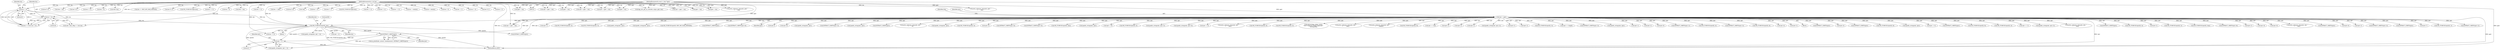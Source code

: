 digraph "0_tcpdump_af2cf04a9394c1a56227c2289ae8da262828294a@pointer" {
"1000411" [label="(Call,tptr + 2)"];
"1000407" [label="(Call,EXTRACT_16BITS(tptr))"];
"1000143" [label="(Call,tptr = pptr)"];
"1000128" [label="(MethodParameterIn,const u_char *pptr)"];
"1000386" [label="(Call,ND_TCHECK2(tptr[0], len))"];
"1000374" [label="(Call,len != 6)"];
"1000129" [label="(MethodParameterIn,u_int len)"];
"1000377" [label="(Call,len != 8)"];
"1002110" [label="(Call,tptr-3)"];
"1002266" [label="(Call,tptr+6)"];
"1002498" [label="(Call,ipaddr_string(ndo, tptr))"];
"1002261" [label="(Call,EXTRACT_32BITS(tptr+2))"];
"1000568" [label="(Call,ipaddr_string(ndo, tptr))"];
"1002429" [label="(Call,tlen = len)"];
"1000494" [label="(Call,EXTRACT_32BITS(tptr))"];
"1002397" [label="(Call,print_unknown_data(ndo, tptr, \"\n\t      \", 8))"];
"1000332" [label="(Call,ipaddr_string(ndo, tptr))"];
"1000322" [label="(Call,ND_TCHECK2(tptr[0], 4))"];
"1002219" [label="(Call,tptr+4)"];
"1002376" [label="(Call,EXTRACT_16BITS(tptr+4))"];
"1002218" [label="(Call,EXTRACT_32BITS(tptr+4))"];
"1000147" [label="(Identifier,tlen)"];
"1001092" [label="(Call,ND_TCHECK2(tptr[0], tlen))"];
"1002535" [label="(Call,ipaddr_string(ndo, tptr))"];
"1000207" [label="(Call,tptr < pptr + len)"];
"1002406" [label="(Call,tptr +=8)"];
"1000348" [label="(Call,ND_TCHECK2(tptr[0], 4))"];
"1002238" [label="(Call,ipaddr_string(ndo, tptr+2))"];
"1002222" [label="(Call,ipaddr_string(ndo, tptr+4))"];
"1000543" [label="(Call,tptr +=4)"];
"1001634" [label="(Call,print_unknown_data(ndo, tptr, \"\n\t    \", tlen))"];
"1002487" [label="(Call,ND_TCHECK2(tptr[0], 8))"];
"1002140" [label="(Call,pptr + len)"];
"1000487" [label="(Call,ND_TCHECK2(tptr[0], 4))"];
"1000171" [label="(Call,tok2str(bgp_origin_values,\n\t\t\t\t\t\t\"Unknown Origin Typecode\",\n\t\t\t\t\t\ttptr[0]))"];
"1002571" [label="(Call,print_unknown_data(ndo, tptr, \"\n\t      \", tlen))"];
"1000413" [label="(Literal,2)"];
"1002654" [label="(Call,print_unknown_data(ndo, tptr,\"\n\t      \", length))"];
"1000129" [label="(MethodParameterIn,u_int len)"];
"1002466" [label="(Call,ND_TCHECK2(tptr[0], 8))"];
"1001116" [label="(Call,tptr += tlen)"];
"1002373" [label="(Call,tptr+3)"];
"1002451" [label="(Call,tptr+2)"];
"1000472" [label="(Call,len % 4)"];
"1002368" [label="(Call,tptr+2)"];
"1002892" [label="(Call,len > 12)"];
"1002303" [label="(Call,ipaddr_string(ndo, tptr+2))"];
"1002692" [label="(Call,len -=4)"];
"1002921" [label="(Call,print_unknown_data(ndo, pptr, \"\n\t    \", len))"];
"1002276" [label="(Call,tptr+2)"];
"1002319" [label="(Call,tptr+2)"];
"1000616" [label="(Call,ND_TCHECK2(tptr[0], 3))"];
"1002659" [label="(Call,tptr += length)"];
"1002275" [label="(Call,EXTRACT_32BITS(tptr+2))"];
"1000146" [label="(Call,tlen=len)"];
"1000377" [label="(Call,len != 8)"];
"1002518" [label="(Call,ipaddr_string(ndo, tptr))"];
"1002601" [label="(Call,tptr+1)"];
"1002388" [label="(Call,tptr+2)"];
"1001699" [label="(Call,len == BGP_MP_NLRI_MINSIZE)"];
"1002851" [label="(Call,len % 12)"];
"1002905" [label="(Call,ND_TCHECK2(*pptr,len))"];
"1002350" [label="(Call,tptr+6)"];
"1002848" [label="(Call,len == 0)"];
"1002600" [label="(Call,EXTRACT_16BITS(tptr+1))"];
"1002508" [label="(Call,ND_TCHECK2(tptr[0], 4))"];
"1000393" [label="(Identifier,len)"];
"1002940" [label="(Call,print_unknown_data(ndo, pptr, \"\n\t    \", len))"];
"1002950" [label="(MethodReturn,RET)"];
"1002450" [label="(Call,EXTRACT_24BITS(tptr+2))"];
"1000144" [label="(Identifier,tptr)"];
"1002673" [label="(Call,len < 4)"];
"1000446" [label="(Call,ND_TCHECK2(tptr[0], 8))"];
"1002581" [label="(Call,tlen = len)"];
"1000128" [label="(MethodParameterIn,const u_char *pptr)"];
"1000407" [label="(Call,EXTRACT_16BITS(tptr))"];
"1000313" [label="(Call,len != 4)"];
"1002224" [label="(Call,tptr+4)"];
"1002841" [label="(Call,len -= alen)"];
"1002305" [label="(Call,tptr+2)"];
"1000131" [label="(Block,)"];
"1000429" [label="(Call,ipaddr_string(ndo, tptr + 4))"];
"1002928" [label="(Call,ndo->ndo_vflag > 1 && len)"];
"1000462" [label="(Call,EXTRACT_32BITS(tptr))"];
"1002377" [label="(Call,tptr+4)"];
"1000358" [label="(Call,EXTRACT_32BITS(tptr))"];
"1000143" [label="(Call,tptr = pptr)"];
"1002155" [label="(Call,len % 8)"];
"1002544" [label="(Call,ND_TCHECK2(tptr[0], 8))"];
"1002477" [label="(Call,ipaddr_string(ndo, tptr))"];
"1002455" [label="(Call,tptr +=5)"];
"1000376" [label="(Literal,6)"];
"1001666" [label="(Call,EXTRACT_16BITS(tptr))"];
"1000191" [label="(Call,!len)"];
"1002524" [label="(Call,ND_TCHECK2(tptr[0], 8))"];
"1000392" [label="(Call,len == 6)"];
"1000558" [label="(Call,ND_TCHECK2(tptr[0], 4))"];
"1002604" [label="(Call,tptr += 3)"];
"1001188" [label="(Call,pptr + len)"];
"1001710" [label="(Call,tptr < pptr + len)"];
"1002317" [label="(Call,ipaddr_string(ndo, tptr+2))"];
"1002138" [label="(Call,tptr = pptr + len)"];
"1000683" [label="(Call,print_unknown_data(ndo, tptr, \"\n\t    \", tlen))"];
"1002879" [label="(Call,EXTRACT_32BITS(tptr))"];
"1000375" [label="(Identifier,len)"];
"1000363" [label="(Call,len != 0)"];
"1000588" [label="(Call,ND_TCHECK2(tptr[0], 4))"];
"1002240" [label="(Call,tptr+2)"];
"1000154" [label="(Call,len != 1)"];
"1002414" [label="(Call,ND_TCHECK2(tptr[0], 5))"];
"1002936" [label="(Call,ND_TCHECK2(*pptr,len))"];
"1000379" [label="(Literal,8)"];
"1000664" [label="(Call,ND_TCHECK2(tptr[0], tlen))"];
"1002243" [label="(Call,EXTRACT_16BITS(tptr+6))"];
"1000411" [label="(Call,tptr + 2)"];
"1002214" [label="(Call,tptr+2)"];
"1002244" [label="(Call,tptr+6)"];
"1000339" [label="(Call,len != 4)"];
"1002344" [label="(Call,tptr+6)"];
"1001111" [label="(Call,print_unknown_data(ndo, tptr, \"\n\t    \", tlen))"];
"1000549" [label="(Call,len != 4)"];
"1000623" [label="(Call,EXTRACT_16BITS(tptr))"];
"1000412" [label="(Identifier,tptr)"];
"1002900" [label="(Call,len -= 12)"];
"1000431" [label="(Call,tptr + 4)"];
"1000201" [label="(Call,bgp_attr_get_as_size(ndo, atype, pptr, len))"];
"1001712" [label="(Call,pptr + len)"];
"1002750" [label="(Call,len -= alenlen)"];
"1002327" [label="(Call,tptr+6)"];
"1002738" [label="(Call,len < alenlen)"];
"1000390" [label="(Identifier,len)"];
"1002865" [label="(Call,len > 0)"];
"1001644" [label="(Call,pptr + len)"];
"1002262" [label="(Call,tptr+2)"];
"1001642" [label="(Call,tptr = pptr + len)"];
"1000373" [label="(Call,len != 6 && len != 8)"];
"1002387" [label="(Call,EXTRACT_16BITS(tptr+2))"];
"1002687" [label="(Call,EXTRACT_32BITS(tptr))"];
"1002724" [label="(Call,len -= 2)"];
"1002334" [label="(Call,tptr+7)"];
"1000437" [label="(Call,len != 8)"];
"1002170" [label="(Call,ND_TCHECK2(tptr[0], 2))"];
"1002213" [label="(Call,EXTRACT_16BITS(tptr+2))"];
"1000387" [label="(Call,tptr[0])"];
"1000386" [label="(Call,ND_TCHECK2(tptr[0], len))"];
"1000408" [label="(Identifier,tptr)"];
"1002422" [label="(Call,tptr+1)"];
"1002667" [label="(Call,ND_TCHECK2(tptr[0], 4))"];
"1000427" [label="(Call,EXTRACT_32BITS(tptr))"];
"1000209" [label="(Call,pptr + len)"];
"1000151" [label="(Block,)"];
"1000181" [label="(Call,len % 2)"];
"1001186" [label="(Call,tptr < pptr + len)"];
"1002589" [label="(Call,ND_TCHECK2(tptr[0], 3))"];
"1000374" [label="(Call,len != 6)"];
"1002707" [label="(Call,len < 2)"];
"1002555" [label="(Call,ipaddr_string(ndo, tptr))"];
"1000599" [label="(Call,ipaddr_string(ndo, tptr))"];
"1000402" [label="(Call,as_printf(ndo, astostr, sizeof(astostr), EXTRACT_16BITS(tptr)))"];
"1000574" [label="(Call,len % 4)"];
"1001659" [label="(Call,ND_TCHECK2(tptr[0], BGP_MP_NLRI_MINSIZE))"];
"1002177" [label="(Call,EXTRACT_16BITS(tptr))"];
"1002265" [label="(Call,EXTRACT_16BITS(tptr+6))"];
"1000409" [label="(Call,ipaddr_string(ndo, tptr + 2))"];
"1000378" [label="(Identifier,len)"];
"1000145" [label="(Identifier,pptr)"];
"1000411" -> "1000409"  [label="AST: "];
"1000411" -> "1000413"  [label="CFG: "];
"1000412" -> "1000411"  [label="AST: "];
"1000413" -> "1000411"  [label="AST: "];
"1000409" -> "1000411"  [label="CFG: "];
"1000411" -> "1002950"  [label="DDG: tptr"];
"1000407" -> "1000411"  [label="DDG: tptr"];
"1000386" -> "1000411"  [label="DDG: tptr[0]"];
"1000407" -> "1000402"  [label="AST: "];
"1000407" -> "1000408"  [label="CFG: "];
"1000408" -> "1000407"  [label="AST: "];
"1000402" -> "1000407"  [label="CFG: "];
"1000407" -> "1000402"  [label="DDG: tptr"];
"1000143" -> "1000407"  [label="DDG: tptr"];
"1000386" -> "1000407"  [label="DDG: tptr[0]"];
"1000407" -> "1000409"  [label="DDG: tptr"];
"1000143" -> "1000131"  [label="AST: "];
"1000143" -> "1000145"  [label="CFG: "];
"1000144" -> "1000143"  [label="AST: "];
"1000145" -> "1000143"  [label="AST: "];
"1000147" -> "1000143"  [label="CFG: "];
"1000143" -> "1002950"  [label="DDG: tptr"];
"1000143" -> "1002950"  [label="DDG: pptr"];
"1000128" -> "1000143"  [label="DDG: pptr"];
"1000143" -> "1000171"  [label="DDG: tptr"];
"1000143" -> "1000207"  [label="DDG: tptr"];
"1000143" -> "1000322"  [label="DDG: tptr"];
"1000143" -> "1000332"  [label="DDG: tptr"];
"1000143" -> "1000348"  [label="DDG: tptr"];
"1000143" -> "1000358"  [label="DDG: tptr"];
"1000143" -> "1000386"  [label="DDG: tptr"];
"1000143" -> "1000427"  [label="DDG: tptr"];
"1000143" -> "1000446"  [label="DDG: tptr"];
"1000143" -> "1000462"  [label="DDG: tptr"];
"1000143" -> "1000487"  [label="DDG: tptr"];
"1000143" -> "1000494"  [label="DDG: tptr"];
"1000143" -> "1000543"  [label="DDG: tptr"];
"1000143" -> "1000558"  [label="DDG: tptr"];
"1000143" -> "1000568"  [label="DDG: tptr"];
"1000143" -> "1000588"  [label="DDG: tptr"];
"1000143" -> "1000599"  [label="DDG: tptr"];
"1000143" -> "1000616"  [label="DDG: tptr"];
"1000143" -> "1000623"  [label="DDG: tptr"];
"1000143" -> "1000664"  [label="DDG: tptr"];
"1000143" -> "1000683"  [label="DDG: tptr"];
"1000143" -> "1001092"  [label="DDG: tptr"];
"1000143" -> "1001111"  [label="DDG: tptr"];
"1000143" -> "1001116"  [label="DDG: tptr"];
"1000143" -> "1001634"  [label="DDG: tptr"];
"1000143" -> "1001659"  [label="DDG: tptr"];
"1000143" -> "1001666"  [label="DDG: tptr"];
"1000143" -> "1002110"  [label="DDG: tptr"];
"1000143" -> "1002170"  [label="DDG: tptr"];
"1000143" -> "1002177"  [label="DDG: tptr"];
"1000143" -> "1002213"  [label="DDG: tptr"];
"1000143" -> "1002214"  [label="DDG: tptr"];
"1000143" -> "1002218"  [label="DDG: tptr"];
"1000143" -> "1002219"  [label="DDG: tptr"];
"1000143" -> "1002222"  [label="DDG: tptr"];
"1000143" -> "1002224"  [label="DDG: tptr"];
"1000143" -> "1002238"  [label="DDG: tptr"];
"1000143" -> "1002240"  [label="DDG: tptr"];
"1000143" -> "1002243"  [label="DDG: tptr"];
"1000143" -> "1002244"  [label="DDG: tptr"];
"1000143" -> "1002261"  [label="DDG: tptr"];
"1000143" -> "1002262"  [label="DDG: tptr"];
"1000143" -> "1002265"  [label="DDG: tptr"];
"1000143" -> "1002266"  [label="DDG: tptr"];
"1000143" -> "1002275"  [label="DDG: tptr"];
"1000143" -> "1002276"  [label="DDG: tptr"];
"1000143" -> "1002303"  [label="DDG: tptr"];
"1000143" -> "1002305"  [label="DDG: tptr"];
"1000143" -> "1002317"  [label="DDG: tptr"];
"1000143" -> "1002319"  [label="DDG: tptr"];
"1000143" -> "1002327"  [label="DDG: tptr"];
"1000143" -> "1002334"  [label="DDG: tptr"];
"1000143" -> "1002344"  [label="DDG: tptr"];
"1000143" -> "1002350"  [label="DDG: tptr"];
"1000143" -> "1002368"  [label="DDG: tptr"];
"1000143" -> "1002373"  [label="DDG: tptr"];
"1000143" -> "1002376"  [label="DDG: tptr"];
"1000143" -> "1002377"  [label="DDG: tptr"];
"1000143" -> "1002387"  [label="DDG: tptr"];
"1000143" -> "1002388"  [label="DDG: tptr"];
"1000143" -> "1002397"  [label="DDG: tptr"];
"1000143" -> "1002406"  [label="DDG: tptr"];
"1000143" -> "1002414"  [label="DDG: tptr"];
"1000143" -> "1002422"  [label="DDG: tptr"];
"1000143" -> "1002450"  [label="DDG: tptr"];
"1000143" -> "1002451"  [label="DDG: tptr"];
"1000143" -> "1002455"  [label="DDG: tptr"];
"1000143" -> "1002466"  [label="DDG: tptr"];
"1000143" -> "1002477"  [label="DDG: tptr"];
"1000143" -> "1002487"  [label="DDG: tptr"];
"1000143" -> "1002498"  [label="DDG: tptr"];
"1000143" -> "1002508"  [label="DDG: tptr"];
"1000143" -> "1002518"  [label="DDG: tptr"];
"1000143" -> "1002524"  [label="DDG: tptr"];
"1000143" -> "1002535"  [label="DDG: tptr"];
"1000143" -> "1002544"  [label="DDG: tptr"];
"1000143" -> "1002555"  [label="DDG: tptr"];
"1000143" -> "1002571"  [label="DDG: tptr"];
"1000143" -> "1002589"  [label="DDG: tptr"];
"1000143" -> "1002600"  [label="DDG: tptr"];
"1000143" -> "1002601"  [label="DDG: tptr"];
"1000143" -> "1002604"  [label="DDG: tptr"];
"1000143" -> "1002654"  [label="DDG: tptr"];
"1000143" -> "1002659"  [label="DDG: tptr"];
"1000143" -> "1002667"  [label="DDG: tptr"];
"1000143" -> "1002687"  [label="DDG: tptr"];
"1000143" -> "1002879"  [label="DDG: tptr"];
"1000128" -> "1000125"  [label="AST: "];
"1000128" -> "1002950"  [label="DDG: pptr"];
"1000128" -> "1000201"  [label="DDG: pptr"];
"1000128" -> "1000207"  [label="DDG: pptr"];
"1000128" -> "1000209"  [label="DDG: pptr"];
"1000128" -> "1001186"  [label="DDG: pptr"];
"1000128" -> "1001188"  [label="DDG: pptr"];
"1000128" -> "1001642"  [label="DDG: pptr"];
"1000128" -> "1001644"  [label="DDG: pptr"];
"1000128" -> "1001710"  [label="DDG: pptr"];
"1000128" -> "1001712"  [label="DDG: pptr"];
"1000128" -> "1002138"  [label="DDG: pptr"];
"1000128" -> "1002140"  [label="DDG: pptr"];
"1000128" -> "1002921"  [label="DDG: pptr"];
"1000128" -> "1002940"  [label="DDG: pptr"];
"1000386" -> "1000151"  [label="AST: "];
"1000386" -> "1000390"  [label="CFG: "];
"1000387" -> "1000386"  [label="AST: "];
"1000390" -> "1000386"  [label="AST: "];
"1000393" -> "1000386"  [label="CFG: "];
"1000386" -> "1002950"  [label="DDG: tptr[0]"];
"1000386" -> "1002950"  [label="DDG: ND_TCHECK2(tptr[0], len)"];
"1000374" -> "1000386"  [label="DDG: len"];
"1000377" -> "1000386"  [label="DDG: len"];
"1000129" -> "1000386"  [label="DDG: len"];
"1000386" -> "1000392"  [label="DDG: len"];
"1000386" -> "1000409"  [label="DDG: tptr[0]"];
"1000386" -> "1000427"  [label="DDG: tptr[0]"];
"1000386" -> "1000429"  [label="DDG: tptr[0]"];
"1000386" -> "1000431"  [label="DDG: tptr[0]"];
"1000374" -> "1000373"  [label="AST: "];
"1000374" -> "1000376"  [label="CFG: "];
"1000375" -> "1000374"  [label="AST: "];
"1000376" -> "1000374"  [label="AST: "];
"1000378" -> "1000374"  [label="CFG: "];
"1000373" -> "1000374"  [label="CFG: "];
"1000374" -> "1000373"  [label="DDG: len"];
"1000374" -> "1000373"  [label="DDG: 6"];
"1000129" -> "1000374"  [label="DDG: len"];
"1000374" -> "1000377"  [label="DDG: len"];
"1000374" -> "1002928"  [label="DDG: len"];
"1000129" -> "1000125"  [label="AST: "];
"1000129" -> "1002950"  [label="DDG: len"];
"1000129" -> "1000146"  [label="DDG: len"];
"1000129" -> "1000154"  [label="DDG: len"];
"1000129" -> "1000181"  [label="DDG: len"];
"1000129" -> "1000191"  [label="DDG: len"];
"1000129" -> "1000201"  [label="DDG: len"];
"1000129" -> "1000207"  [label="DDG: len"];
"1000129" -> "1000209"  [label="DDG: len"];
"1000129" -> "1000313"  [label="DDG: len"];
"1000129" -> "1000339"  [label="DDG: len"];
"1000129" -> "1000363"  [label="DDG: len"];
"1000129" -> "1000377"  [label="DDG: len"];
"1000129" -> "1000392"  [label="DDG: len"];
"1000129" -> "1000437"  [label="DDG: len"];
"1000129" -> "1000472"  [label="DDG: len"];
"1000129" -> "1000549"  [label="DDG: len"];
"1000129" -> "1000574"  [label="DDG: len"];
"1000129" -> "1001186"  [label="DDG: len"];
"1000129" -> "1001188"  [label="DDG: len"];
"1000129" -> "1001642"  [label="DDG: len"];
"1000129" -> "1001644"  [label="DDG: len"];
"1000129" -> "1001699"  [label="DDG: len"];
"1000129" -> "1001710"  [label="DDG: len"];
"1000129" -> "1001712"  [label="DDG: len"];
"1000129" -> "1002138"  [label="DDG: len"];
"1000129" -> "1002140"  [label="DDG: len"];
"1000129" -> "1002155"  [label="DDG: len"];
"1000129" -> "1002429"  [label="DDG: len"];
"1000129" -> "1002581"  [label="DDG: len"];
"1000129" -> "1002673"  [label="DDG: len"];
"1000129" -> "1002692"  [label="DDG: len"];
"1000129" -> "1002707"  [label="DDG: len"];
"1000129" -> "1002724"  [label="DDG: len"];
"1000129" -> "1002738"  [label="DDG: len"];
"1000129" -> "1002750"  [label="DDG: len"];
"1000129" -> "1002841"  [label="DDG: len"];
"1000129" -> "1002848"  [label="DDG: len"];
"1000129" -> "1002851"  [label="DDG: len"];
"1000129" -> "1002865"  [label="DDG: len"];
"1000129" -> "1002892"  [label="DDG: len"];
"1000129" -> "1002900"  [label="DDG: len"];
"1000129" -> "1002905"  [label="DDG: len"];
"1000129" -> "1002921"  [label="DDG: len"];
"1000129" -> "1002928"  [label="DDG: len"];
"1000129" -> "1002936"  [label="DDG: len"];
"1000129" -> "1002940"  [label="DDG: len"];
"1000377" -> "1000373"  [label="AST: "];
"1000377" -> "1000379"  [label="CFG: "];
"1000378" -> "1000377"  [label="AST: "];
"1000379" -> "1000377"  [label="AST: "];
"1000373" -> "1000377"  [label="CFG: "];
"1000377" -> "1000373"  [label="DDG: len"];
"1000377" -> "1000373"  [label="DDG: 8"];
"1000377" -> "1002928"  [label="DDG: len"];
}
